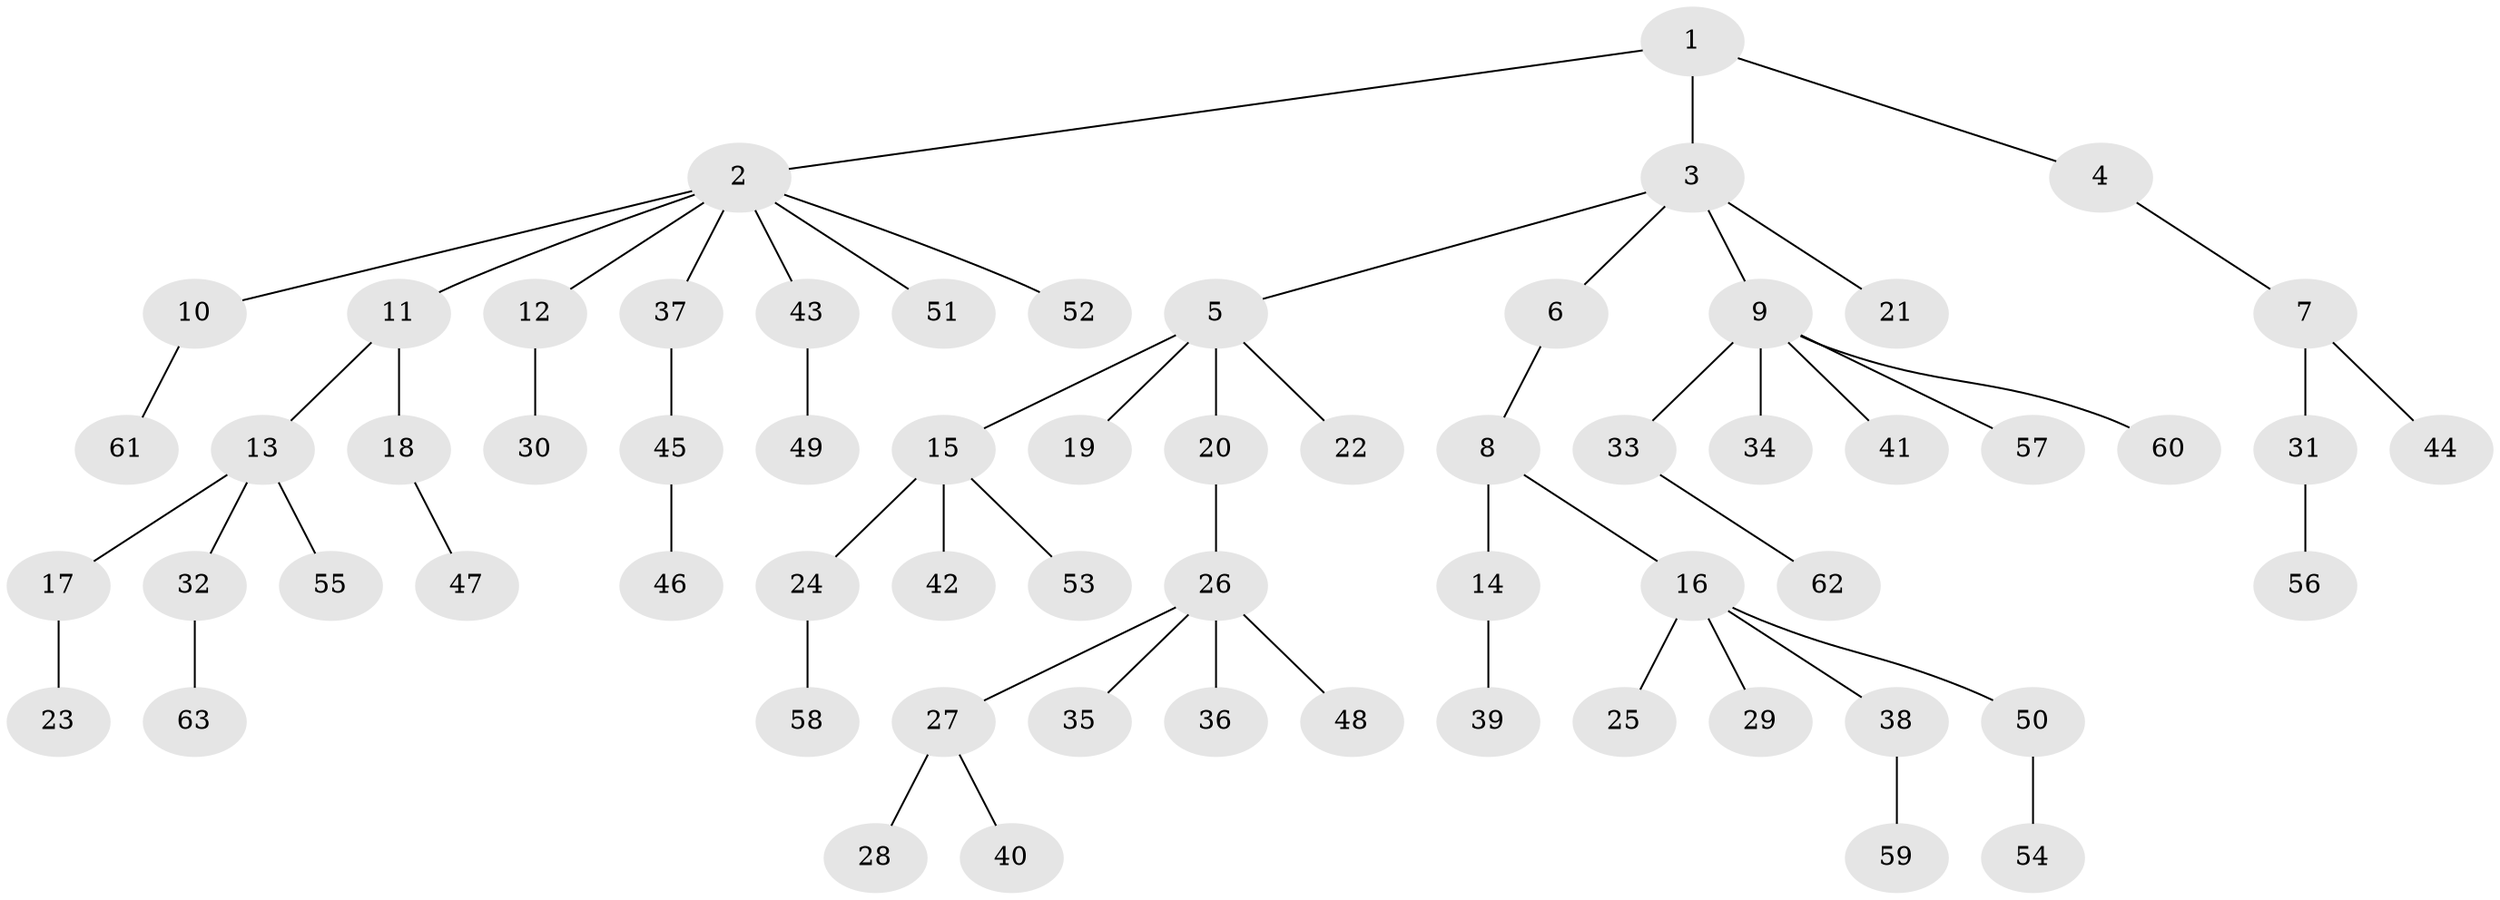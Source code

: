 // coarse degree distribution, {5: 0.10526315789473684, 3: 0.15789473684210525, 2: 0.15789473684210525, 1: 0.5789473684210527}
// Generated by graph-tools (version 1.1) at 2025/37/03/04/25 23:37:28]
// undirected, 63 vertices, 62 edges
graph export_dot {
  node [color=gray90,style=filled];
  1;
  2;
  3;
  4;
  5;
  6;
  7;
  8;
  9;
  10;
  11;
  12;
  13;
  14;
  15;
  16;
  17;
  18;
  19;
  20;
  21;
  22;
  23;
  24;
  25;
  26;
  27;
  28;
  29;
  30;
  31;
  32;
  33;
  34;
  35;
  36;
  37;
  38;
  39;
  40;
  41;
  42;
  43;
  44;
  45;
  46;
  47;
  48;
  49;
  50;
  51;
  52;
  53;
  54;
  55;
  56;
  57;
  58;
  59;
  60;
  61;
  62;
  63;
  1 -- 2;
  1 -- 3;
  1 -- 4;
  2 -- 10;
  2 -- 11;
  2 -- 12;
  2 -- 37;
  2 -- 43;
  2 -- 51;
  2 -- 52;
  3 -- 5;
  3 -- 6;
  3 -- 9;
  3 -- 21;
  4 -- 7;
  5 -- 15;
  5 -- 19;
  5 -- 20;
  5 -- 22;
  6 -- 8;
  7 -- 31;
  7 -- 44;
  8 -- 14;
  8 -- 16;
  9 -- 33;
  9 -- 34;
  9 -- 41;
  9 -- 57;
  9 -- 60;
  10 -- 61;
  11 -- 13;
  11 -- 18;
  12 -- 30;
  13 -- 17;
  13 -- 32;
  13 -- 55;
  14 -- 39;
  15 -- 24;
  15 -- 42;
  15 -- 53;
  16 -- 25;
  16 -- 29;
  16 -- 38;
  16 -- 50;
  17 -- 23;
  18 -- 47;
  20 -- 26;
  24 -- 58;
  26 -- 27;
  26 -- 35;
  26 -- 36;
  26 -- 48;
  27 -- 28;
  27 -- 40;
  31 -- 56;
  32 -- 63;
  33 -- 62;
  37 -- 45;
  38 -- 59;
  43 -- 49;
  45 -- 46;
  50 -- 54;
}
